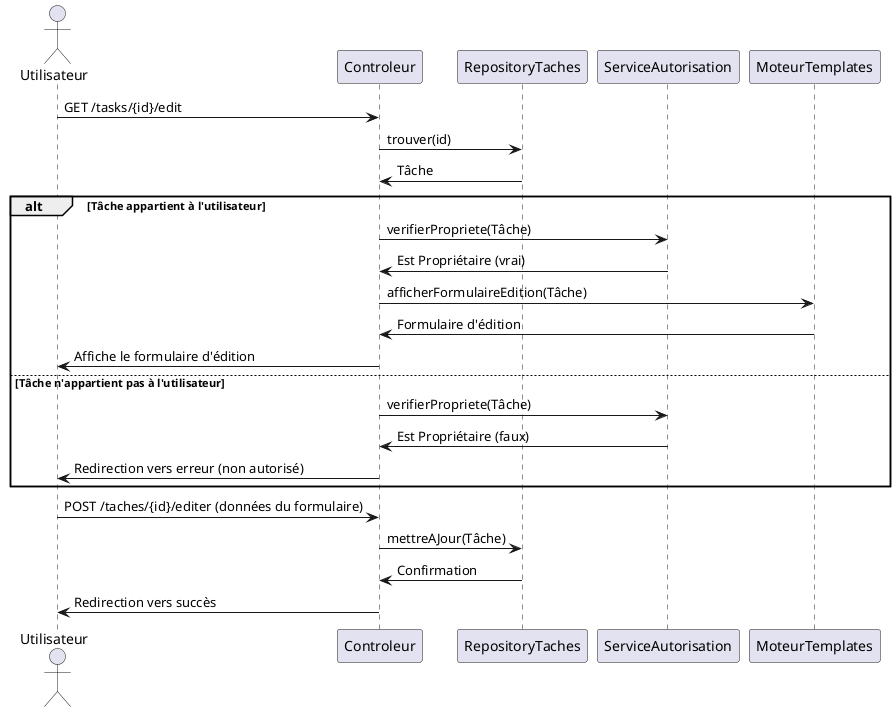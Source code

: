 @startuml

actor Utilisateur
participant Controleur
participant RepositoryTaches
participant ServiceAutorisation
participant MoteurTemplates

Utilisateur -> Controleur : GET /tasks/{id}/edit
Controleur -> RepositoryTaches : trouver(id)
RepositoryTaches -> Controleur : Tâche

alt Tâche appartient à l'utilisateur
    Controleur -> ServiceAutorisation : verifierPropriete(Tâche)
    ServiceAutorisation -> Controleur : Est Propriétaire (vrai)
    Controleur -> MoteurTemplates : afficherFormulaireEdition(Tâche)
    MoteurTemplates -> Controleur : Formulaire d'édition
    Controleur -> Utilisateur : Affiche le formulaire d'édition
else Tâche n'appartient pas à l'utilisateur
    Controleur -> ServiceAutorisation : verifierPropriete(Tâche)
    ServiceAutorisation -> Controleur : Est Propriétaire (faux)
    Controleur -> Utilisateur : Redirection vers erreur (non autorisé)
end

Utilisateur -> Controleur : POST /taches/{id}/editer (données du formulaire)
Controleur -> RepositoryTaches : mettreAJour(Tâche)
RepositoryTaches -> Controleur : Confirmation
Controleur -> Utilisateur : Redirection vers succès

@enduml
